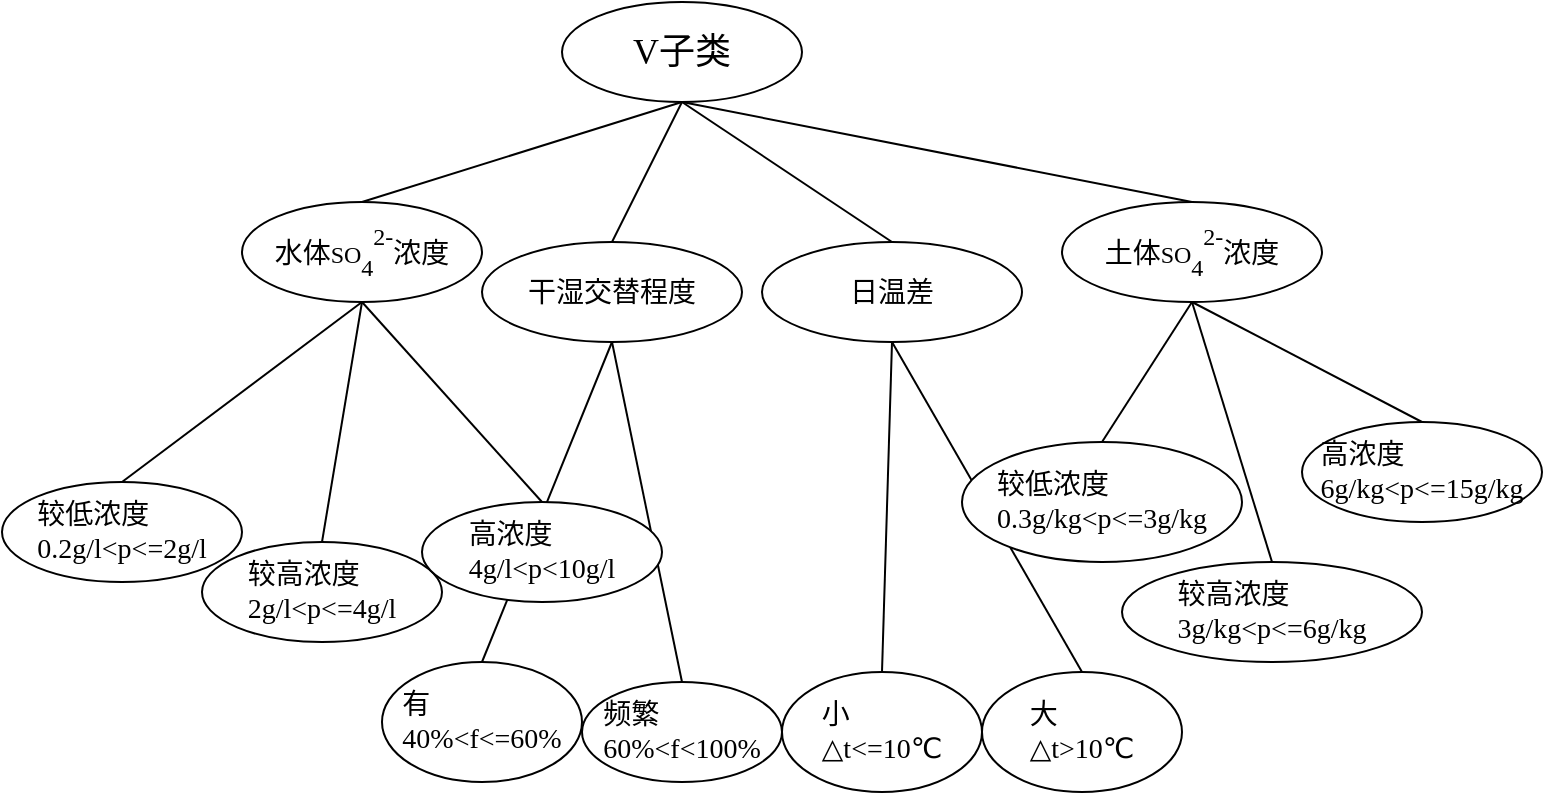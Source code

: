 <mxfile>
    <diagram id="S1X6EvKpPox0rGWvEWUs" name="第 1 页">
        <mxGraphModel dx="764" dy="422" grid="1" gridSize="10" guides="1" tooltips="1" connect="1" arrows="1" fold="1" page="1" pageScale="1" pageWidth="827" pageHeight="1169" math="0" shadow="0">
            <root>
                <mxCell id="0"/>
                <mxCell id="1" parent="0"/>
                <mxCell id="2" value="&lt;p class=&quot;MsoNormal&quot; style=&quot;margin: 0pt 0pt 0.0pt ; text-align: justify ; font-family: &amp;#34;times new roman&amp;#34;&quot;&gt;&lt;span&gt;&lt;font style=&quot;font-size: 18px&quot;&gt;V&lt;/font&gt;&lt;/span&gt;&lt;span style=&quot;font-size: 18px&quot;&gt;子类&lt;/span&gt;&lt;/p&gt;" style="ellipse;whiteSpace=wrap;html=1;" parent="1" vertex="1">
                    <mxGeometry x="300" y="40" width="120" height="50" as="geometry"/>
                </mxCell>
                <mxCell id="3" value="&lt;p class=&quot;MsoNormal&quot; style=&quot;margin: 0pt 0pt 0.0pt ; text-align: justify ; font-family: &amp;#34;times new roman&amp;#34;&quot;&gt;&lt;font style=&quot;font-size: 14px&quot;&gt;水体&lt;/font&gt;&lt;span style=&quot;font-size: 9pt&quot;&gt;&lt;font face=&quot;Times New Roman&quot;&gt;SO&lt;/font&gt;&lt;/span&gt;&lt;sub style=&quot;font-family: &amp;#34;times new roman&amp;#34;&quot;&gt;&lt;span style=&quot;font-size: 9pt ; vertical-align: sub&quot;&gt;&lt;font face=&quot;Times New Roman&quot;&gt;4&lt;/font&gt;&lt;/span&gt;&lt;/sub&gt;&lt;sup style=&quot;font-family: &amp;#34;times new roman&amp;#34;&quot;&gt;&lt;span style=&quot;font-size: 9pt ; vertical-align: super&quot;&gt;&lt;font face=&quot;Times New Roman&quot;&gt;2-&lt;/font&gt;&lt;/span&gt;&lt;/sup&gt;&lt;span style=&quot;font-size: 14px&quot;&gt;浓度&lt;/span&gt;&lt;/p&gt;" style="ellipse;whiteSpace=wrap;html=1;" parent="1" vertex="1">
                    <mxGeometry x="140" y="140" width="120" height="50" as="geometry"/>
                </mxCell>
                <mxCell id="5" value="" style="endArrow=none;html=1;fontSize=14;exitX=0.5;exitY=0;exitDx=0;exitDy=0;" parent="1" source="3" edge="1">
                    <mxGeometry width="50" height="50" relative="1" as="geometry">
                        <mxPoint x="310" y="140" as="sourcePoint"/>
                        <mxPoint x="360" y="90" as="targetPoint"/>
                    </mxGeometry>
                </mxCell>
                <mxCell id="9" value="&lt;p class=&quot;MsoNormal&quot; style=&quot;margin: 0pt 0pt 0.0pt ; text-align: justify ; font-family: &amp;#34;times new roman&amp;#34;&quot;&gt;&lt;span style=&quot;font-size: 14px&quot;&gt;较低浓度&lt;/span&gt;&lt;/p&gt;&lt;p class=&quot;MsoNormal&quot; style=&quot;margin: 0pt 0pt 0.0pt ; text-align: justify ; font-family: &amp;#34;times new roman&amp;#34;&quot;&gt;&lt;span style=&quot;font-size: 14px&quot;&gt;0.2g/l&amp;lt;p&amp;lt;=2g/l&lt;/span&gt;&lt;/p&gt;" style="ellipse;whiteSpace=wrap;html=1;" parent="1" vertex="1">
                    <mxGeometry x="20" y="280" width="120" height="50" as="geometry"/>
                </mxCell>
                <mxCell id="10" value="&lt;p class=&quot;MsoNormal&quot; style=&quot;margin: 0pt 0pt 0.0pt ; text-align: justify ; font-family: &amp;#34;times new roman&amp;#34;&quot;&gt;&lt;span style=&quot;font-size: 14px&quot;&gt;较高浓度&lt;/span&gt;&lt;/p&gt;&lt;p class=&quot;MsoNormal&quot; style=&quot;margin: 0pt 0pt 0.0pt ; text-align: justify ; font-family: &amp;#34;times new roman&amp;#34;&quot;&gt;&lt;span style=&quot;font-size: 14px&quot;&gt;2g/l&amp;lt;p&amp;lt;=4g/l&lt;/span&gt;&lt;/p&gt;" style="ellipse;whiteSpace=wrap;html=1;" parent="1" vertex="1">
                    <mxGeometry x="120" y="310" width="120" height="50" as="geometry"/>
                </mxCell>
                <mxCell id="13" value="" style="endArrow=none;html=1;fontSize=14;entryX=0.5;entryY=1;entryDx=0;entryDy=0;exitX=0.5;exitY=0;exitDx=0;exitDy=0;" parent="1" source="9" target="3" edge="1">
                    <mxGeometry width="50" height="50" relative="1" as="geometry">
                        <mxPoint x="100" y="230" as="sourcePoint"/>
                        <mxPoint x="150" y="180" as="targetPoint"/>
                    </mxGeometry>
                </mxCell>
                <mxCell id="14" value="" style="endArrow=none;html=1;fontSize=14;entryX=0.5;entryY=1;entryDx=0;entryDy=0;exitX=0.5;exitY=0;exitDx=0;exitDy=0;" parent="1" source="10" target="3" edge="1">
                    <mxGeometry width="50" height="50" relative="1" as="geometry">
                        <mxPoint x="160" y="250" as="sourcePoint"/>
                        <mxPoint x="210" y="200" as="targetPoint"/>
                    </mxGeometry>
                </mxCell>
                <mxCell id="15" value="" style="endArrow=none;html=1;fontSize=14;entryX=0.5;entryY=1;entryDx=0;entryDy=0;exitX=0.5;exitY=0;exitDx=0;exitDy=0;" parent="1" source="11" target="3" edge="1">
                    <mxGeometry width="50" height="50" relative="1" as="geometry">
                        <mxPoint x="200" y="220" as="sourcePoint"/>
                        <mxPoint x="250" y="170" as="targetPoint"/>
                    </mxGeometry>
                </mxCell>
                <mxCell id="30" value="" style="endArrow=none;html=1;fontSize=12;exitX=0.5;exitY=1;exitDx=0;exitDy=0;entryX=0.5;entryY=0;entryDx=0;entryDy=0;" parent="1" source="2" target="34" edge="1">
                    <mxGeometry width="50" height="50" relative="1" as="geometry">
                        <mxPoint x="470" y="160" as="sourcePoint"/>
                        <mxPoint x="490" y="140" as="targetPoint"/>
                    </mxGeometry>
                </mxCell>
                <mxCell id="34" value="&lt;p class=&quot;MsoNormal&quot; style=&quot;margin: 0pt 0pt 0.0pt ; text-align: justify ; font-family: &amp;#34;times new roman&amp;#34;&quot;&gt;&lt;/p&gt;&lt;span style=&quot;font-family: &amp;#34;times new roman&amp;#34; ; font-size: 14px ; text-align: justify&quot;&gt;土体&lt;/span&gt;&lt;span style=&quot;font-size: 9pt ; text-align: justify&quot;&gt;&lt;font face=&quot;Times New Roman&quot;&gt;SO&lt;/font&gt;&lt;/span&gt;&lt;sub style=&quot;font-family: &amp;#34;times new roman&amp;#34; ; text-align: justify&quot;&gt;&lt;span style=&quot;font-size: 9pt ; vertical-align: sub&quot;&gt;&lt;font face=&quot;Times New Roman&quot;&gt;4&lt;/font&gt;&lt;/span&gt;&lt;/sub&gt;&lt;sup style=&quot;font-family: &amp;#34;times new roman&amp;#34; ; text-align: justify&quot;&gt;&lt;span style=&quot;font-size: 9pt ; vertical-align: super&quot;&gt;&lt;font face=&quot;Times New Roman&quot;&gt;2-&lt;/font&gt;&lt;/span&gt;&lt;/sup&gt;&lt;span style=&quot;font-family: &amp;#34;times new roman&amp;#34; ; font-size: 14px ; text-align: justify&quot;&gt;浓度&lt;/span&gt;" style="ellipse;whiteSpace=wrap;html=1;" parent="1" vertex="1">
                    <mxGeometry x="550" y="140" width="130" height="50" as="geometry"/>
                </mxCell>
                <mxCell id="36" value="&lt;p class=&quot;MsoNormal&quot; style=&quot;margin: 0pt 0pt 0.0pt ; text-align: justify ; font-family: &amp;#34;times new roman&amp;#34;&quot;&gt;&lt;span style=&quot;font-size: 14px&quot;&gt;较高浓度&lt;/span&gt;&lt;/p&gt;&lt;p class=&quot;MsoNormal&quot; style=&quot;margin: 0pt 0pt 0.0pt ; text-align: justify ; font-family: &amp;#34;times new roman&amp;#34;&quot;&gt;&lt;span style=&quot;font-size: 14px&quot;&gt;3g/kg&amp;lt;p&amp;lt;=6g/kg&lt;/span&gt;&lt;/p&gt;" style="ellipse;whiteSpace=wrap;html=1;" parent="1" vertex="1">
                    <mxGeometry x="580" y="320" width="150" height="50" as="geometry"/>
                </mxCell>
                <mxCell id="37" value="&lt;p class=&quot;MsoNormal&quot; style=&quot;margin: 0pt 0pt 0.0pt ; text-align: justify ; font-family: &amp;#34;times new roman&amp;#34;&quot;&gt;&lt;span style=&quot;font-size: 14px&quot;&gt;高浓度&lt;/span&gt;&lt;/p&gt;&lt;p class=&quot;MsoNormal&quot; style=&quot;margin: 0pt 0pt 0.0pt ; text-align: justify ; font-family: &amp;#34;times new roman&amp;#34;&quot;&gt;&lt;span style=&quot;font-size: 14px&quot;&gt;6g/kg&amp;lt;p&amp;lt;=15g/kg&lt;/span&gt;&lt;/p&gt;" style="ellipse;whiteSpace=wrap;html=1;" parent="1" vertex="1">
                    <mxGeometry x="670" y="250" width="120" height="50" as="geometry"/>
                </mxCell>
                <mxCell id="38" value="" style="endArrow=none;html=1;fontSize=14;entryX=0.5;entryY=1;entryDx=0;entryDy=0;exitX=0.5;exitY=0;exitDx=0;exitDy=0;" parent="1" source="35" target="34" edge="1">
                    <mxGeometry width="50" height="50" relative="1" as="geometry">
                        <mxPoint x="250" y="300" as="sourcePoint"/>
                        <mxPoint x="300" y="250" as="targetPoint"/>
                    </mxGeometry>
                </mxCell>
                <mxCell id="39" value="" style="endArrow=none;html=1;fontSize=14;entryX=0.5;entryY=1;entryDx=0;entryDy=0;exitX=0.5;exitY=0;exitDx=0;exitDy=0;" parent="1" source="36" target="34" edge="1">
                    <mxGeometry width="50" height="50" relative="1" as="geometry">
                        <mxPoint x="310" y="320" as="sourcePoint"/>
                        <mxPoint x="360" y="270" as="targetPoint"/>
                    </mxGeometry>
                </mxCell>
                <mxCell id="40" value="" style="endArrow=none;html=1;fontSize=14;entryX=0.5;entryY=1;entryDx=0;entryDy=0;exitX=0.5;exitY=0;exitDx=0;exitDy=0;" parent="1" source="37" target="34" edge="1">
                    <mxGeometry width="50" height="50" relative="1" as="geometry">
                        <mxPoint x="350" y="290" as="sourcePoint"/>
                        <mxPoint x="400" y="240" as="targetPoint"/>
                    </mxGeometry>
                </mxCell>
                <mxCell id="41" value="&lt;p class=&quot;MsoNormal&quot; style=&quot;margin: 0pt 0pt 0.0pt ; text-align: justify ; font-family: &amp;#34;times new roman&amp;#34;&quot;&gt;&lt;/p&gt;&lt;div style=&quot;text-align: justify&quot;&gt;&lt;span style=&quot;font-size: 14px&quot;&gt;&lt;font face=&quot;times new roman&quot;&gt;干湿交替程度&lt;/font&gt;&lt;/span&gt;&lt;/div&gt;" style="ellipse;whiteSpace=wrap;html=1;" vertex="1" parent="1">
                    <mxGeometry x="260" y="160" width="130" height="50" as="geometry"/>
                </mxCell>
                <mxCell id="42" value="&lt;p class=&quot;MsoNormal&quot; style=&quot;margin: 0pt 0pt 0.0pt ; text-align: justify ; font-family: &amp;#34;times new roman&amp;#34;&quot;&gt;&lt;span style=&quot;font-size: 14px&quot;&gt;有&lt;/span&gt;&lt;/p&gt;&lt;p class=&quot;MsoNormal&quot; style=&quot;margin: 0pt 0pt 0.0pt ; text-align: justify ; font-family: &amp;#34;times new roman&amp;#34;&quot;&gt;&lt;span style=&quot;font-size: 14px&quot;&gt;40%&amp;lt;f&amp;lt;=60%&lt;/span&gt;&lt;/p&gt;" style="ellipse;whiteSpace=wrap;html=1;" vertex="1" parent="1">
                    <mxGeometry x="210" y="370" width="100" height="60" as="geometry"/>
                </mxCell>
                <mxCell id="43" value="&lt;p class=&quot;MsoNormal&quot; style=&quot;margin: 0pt 0pt 0.0pt ; text-align: justify ; font-family: &amp;#34;times new roman&amp;#34;&quot;&gt;&lt;span style=&quot;font-size: 14px&quot;&gt;频繁&lt;/span&gt;&lt;/p&gt;&lt;p class=&quot;MsoNormal&quot; style=&quot;margin: 0pt 0pt 0.0pt ; text-align: justify ; font-family: &amp;#34;times new roman&amp;#34;&quot;&gt;&lt;span style=&quot;font-size: 14px&quot;&gt;60%&amp;lt;f&amp;lt;100%&lt;/span&gt;&lt;/p&gt;" style="ellipse;whiteSpace=wrap;html=1;" vertex="1" parent="1">
                    <mxGeometry x="310" y="380" width="100" height="50" as="geometry"/>
                </mxCell>
                <mxCell id="45" value="" style="endArrow=none;html=1;fontSize=14;entryX=0.5;entryY=1;entryDx=0;entryDy=0;exitX=0.5;exitY=0;exitDx=0;exitDy=0;" edge="1" parent="1" source="42" target="41">
                    <mxGeometry width="50" height="50" relative="1" as="geometry">
                        <mxPoint x="105" y="335" as="sourcePoint"/>
                        <mxPoint x="155" y="285" as="targetPoint"/>
                    </mxGeometry>
                </mxCell>
                <mxCell id="46" value="" style="endArrow=none;html=1;fontSize=14;entryX=0.5;entryY=1;entryDx=0;entryDy=0;exitX=0.5;exitY=0;exitDx=0;exitDy=0;" edge="1" parent="1" source="43" target="41">
                    <mxGeometry width="50" height="50" relative="1" as="geometry">
                        <mxPoint x="165" y="355" as="sourcePoint"/>
                        <mxPoint x="215" y="305" as="targetPoint"/>
                    </mxGeometry>
                </mxCell>
                <mxCell id="49" value="" style="endArrow=none;html=1;entryX=0.5;entryY=1;entryDx=0;entryDy=0;exitX=0.5;exitY=0;exitDx=0;exitDy=0;" edge="1" parent="1" source="41" target="2">
                    <mxGeometry width="50" height="50" relative="1" as="geometry">
                        <mxPoint x="160" y="450" as="sourcePoint"/>
                        <mxPoint x="210" y="400" as="targetPoint"/>
                    </mxGeometry>
                </mxCell>
                <mxCell id="11" value="&lt;p class=&quot;MsoNormal&quot; style=&quot;margin: 0pt 0pt 0.0pt ; text-align: justify ; font-family: &amp;#34;times new roman&amp;#34;&quot;&gt;&lt;span style=&quot;font-size: 14px&quot;&gt;高浓度&lt;/span&gt;&lt;/p&gt;&lt;p class=&quot;MsoNormal&quot; style=&quot;margin: 0pt 0pt 0.0pt ; text-align: justify ; font-family: &amp;#34;times new roman&amp;#34;&quot;&gt;&lt;span style=&quot;font-size: 14px&quot;&gt;4g/l&amp;lt;p&amp;lt;10g/l&lt;/span&gt;&lt;/p&gt;" style="ellipse;whiteSpace=wrap;html=1;" parent="1" vertex="1">
                    <mxGeometry x="230" y="290" width="120" height="50" as="geometry"/>
                </mxCell>
                <mxCell id="50" value="&lt;p class=&quot;MsoNormal&quot; style=&quot;margin: 0pt 0pt 0.0pt ; text-align: justify ; font-family: &amp;#34;times new roman&amp;#34;&quot;&gt;&lt;/p&gt;&lt;div style=&quot;text-align: justify&quot;&gt;&lt;span style=&quot;font-size: 14px&quot;&gt;&lt;font face=&quot;times new roman&quot;&gt;日温差&lt;/font&gt;&lt;/span&gt;&lt;/div&gt;" style="ellipse;whiteSpace=wrap;html=1;" vertex="1" parent="1">
                    <mxGeometry x="400" y="160" width="130" height="50" as="geometry"/>
                </mxCell>
                <mxCell id="51" value="" style="endArrow=none;html=1;exitX=0.5;exitY=1;exitDx=0;exitDy=0;entryX=0.5;entryY=0;entryDx=0;entryDy=0;" edge="1" parent="1" source="2" target="50">
                    <mxGeometry width="50" height="50" relative="1" as="geometry">
                        <mxPoint x="390" y="160" as="sourcePoint"/>
                        <mxPoint x="440" y="110" as="targetPoint"/>
                    </mxGeometry>
                </mxCell>
                <mxCell id="52" value="&lt;p class=&quot;MsoNormal&quot; style=&quot;margin: 0pt 0pt 0.0pt ; text-align: justify ; font-family: &amp;#34;times new roman&amp;#34;&quot;&gt;&lt;span style=&quot;font-size: 14px&quot;&gt;小&lt;/span&gt;&lt;/p&gt;&lt;p class=&quot;MsoNormal&quot; style=&quot;margin: 0pt 0pt 0.0pt ; text-align: justify&quot;&gt;&lt;font face=&quot;times new roman&quot;&gt;&lt;span style=&quot;font-size: 14px&quot;&gt;△t&amp;lt;=10℃&lt;/span&gt;&lt;/font&gt;&lt;br&gt;&lt;/p&gt;" style="ellipse;whiteSpace=wrap;html=1;" vertex="1" parent="1">
                    <mxGeometry x="410" y="375" width="100" height="60" as="geometry"/>
                </mxCell>
                <mxCell id="53" value="&lt;p class=&quot;MsoNormal&quot; style=&quot;margin: 0pt 0pt 0.0pt ; text-align: justify ; font-family: &amp;#34;times new roman&amp;#34;&quot;&gt;&lt;span style=&quot;font-size: 14px&quot;&gt;大&lt;/span&gt;&lt;/p&gt;&lt;p class=&quot;MsoNormal&quot; style=&quot;margin: 0pt 0pt 0.0pt ; text-align: justify&quot;&gt;&lt;font face=&quot;times new roman&quot;&gt;&lt;span style=&quot;font-size: 14px&quot;&gt;△t&amp;gt;10℃&lt;/span&gt;&lt;/font&gt;&lt;br&gt;&lt;/p&gt;" style="ellipse;whiteSpace=wrap;html=1;" vertex="1" parent="1">
                    <mxGeometry x="510" y="375" width="100" height="60" as="geometry"/>
                </mxCell>
                <mxCell id="54" value="" style="endArrow=none;html=1;entryX=0.5;entryY=1;entryDx=0;entryDy=0;exitX=0.5;exitY=0;exitDx=0;exitDy=0;" edge="1" parent="1" source="52" target="50">
                    <mxGeometry width="50" height="50" relative="1" as="geometry">
                        <mxPoint x="400" y="310" as="sourcePoint"/>
                        <mxPoint x="450" y="260" as="targetPoint"/>
                    </mxGeometry>
                </mxCell>
                <mxCell id="55" value="" style="endArrow=none;html=1;entryX=0.5;entryY=1;entryDx=0;entryDy=0;exitX=0.5;exitY=0;exitDx=0;exitDy=0;" edge="1" parent="1" source="53" target="50">
                    <mxGeometry width="50" height="50" relative="1" as="geometry">
                        <mxPoint x="490" y="270" as="sourcePoint"/>
                        <mxPoint x="540" y="220" as="targetPoint"/>
                    </mxGeometry>
                </mxCell>
                <mxCell id="35" value="&lt;p class=&quot;MsoNormal&quot; style=&quot;margin: 0pt 0pt 0.0pt ; text-align: justify ; font-family: &amp;#34;times new roman&amp;#34;&quot;&gt;&lt;span style=&quot;font-size: 14px&quot;&gt;较低浓度&lt;/span&gt;&lt;/p&gt;&lt;p class=&quot;MsoNormal&quot; style=&quot;margin: 0pt 0pt 0.0pt ; text-align: justify ; font-family: &amp;#34;times new roman&amp;#34;&quot;&gt;&lt;span style=&quot;font-size: 14px&quot;&gt;0.3g/kg&amp;lt;p&amp;lt;=3g/kg&lt;/span&gt;&lt;/p&gt;" style="ellipse;whiteSpace=wrap;html=1;" parent="1" vertex="1">
                    <mxGeometry x="500" y="260" width="140" height="60" as="geometry"/>
                </mxCell>
            </root>
        </mxGraphModel>
    </diagram>
</mxfile>